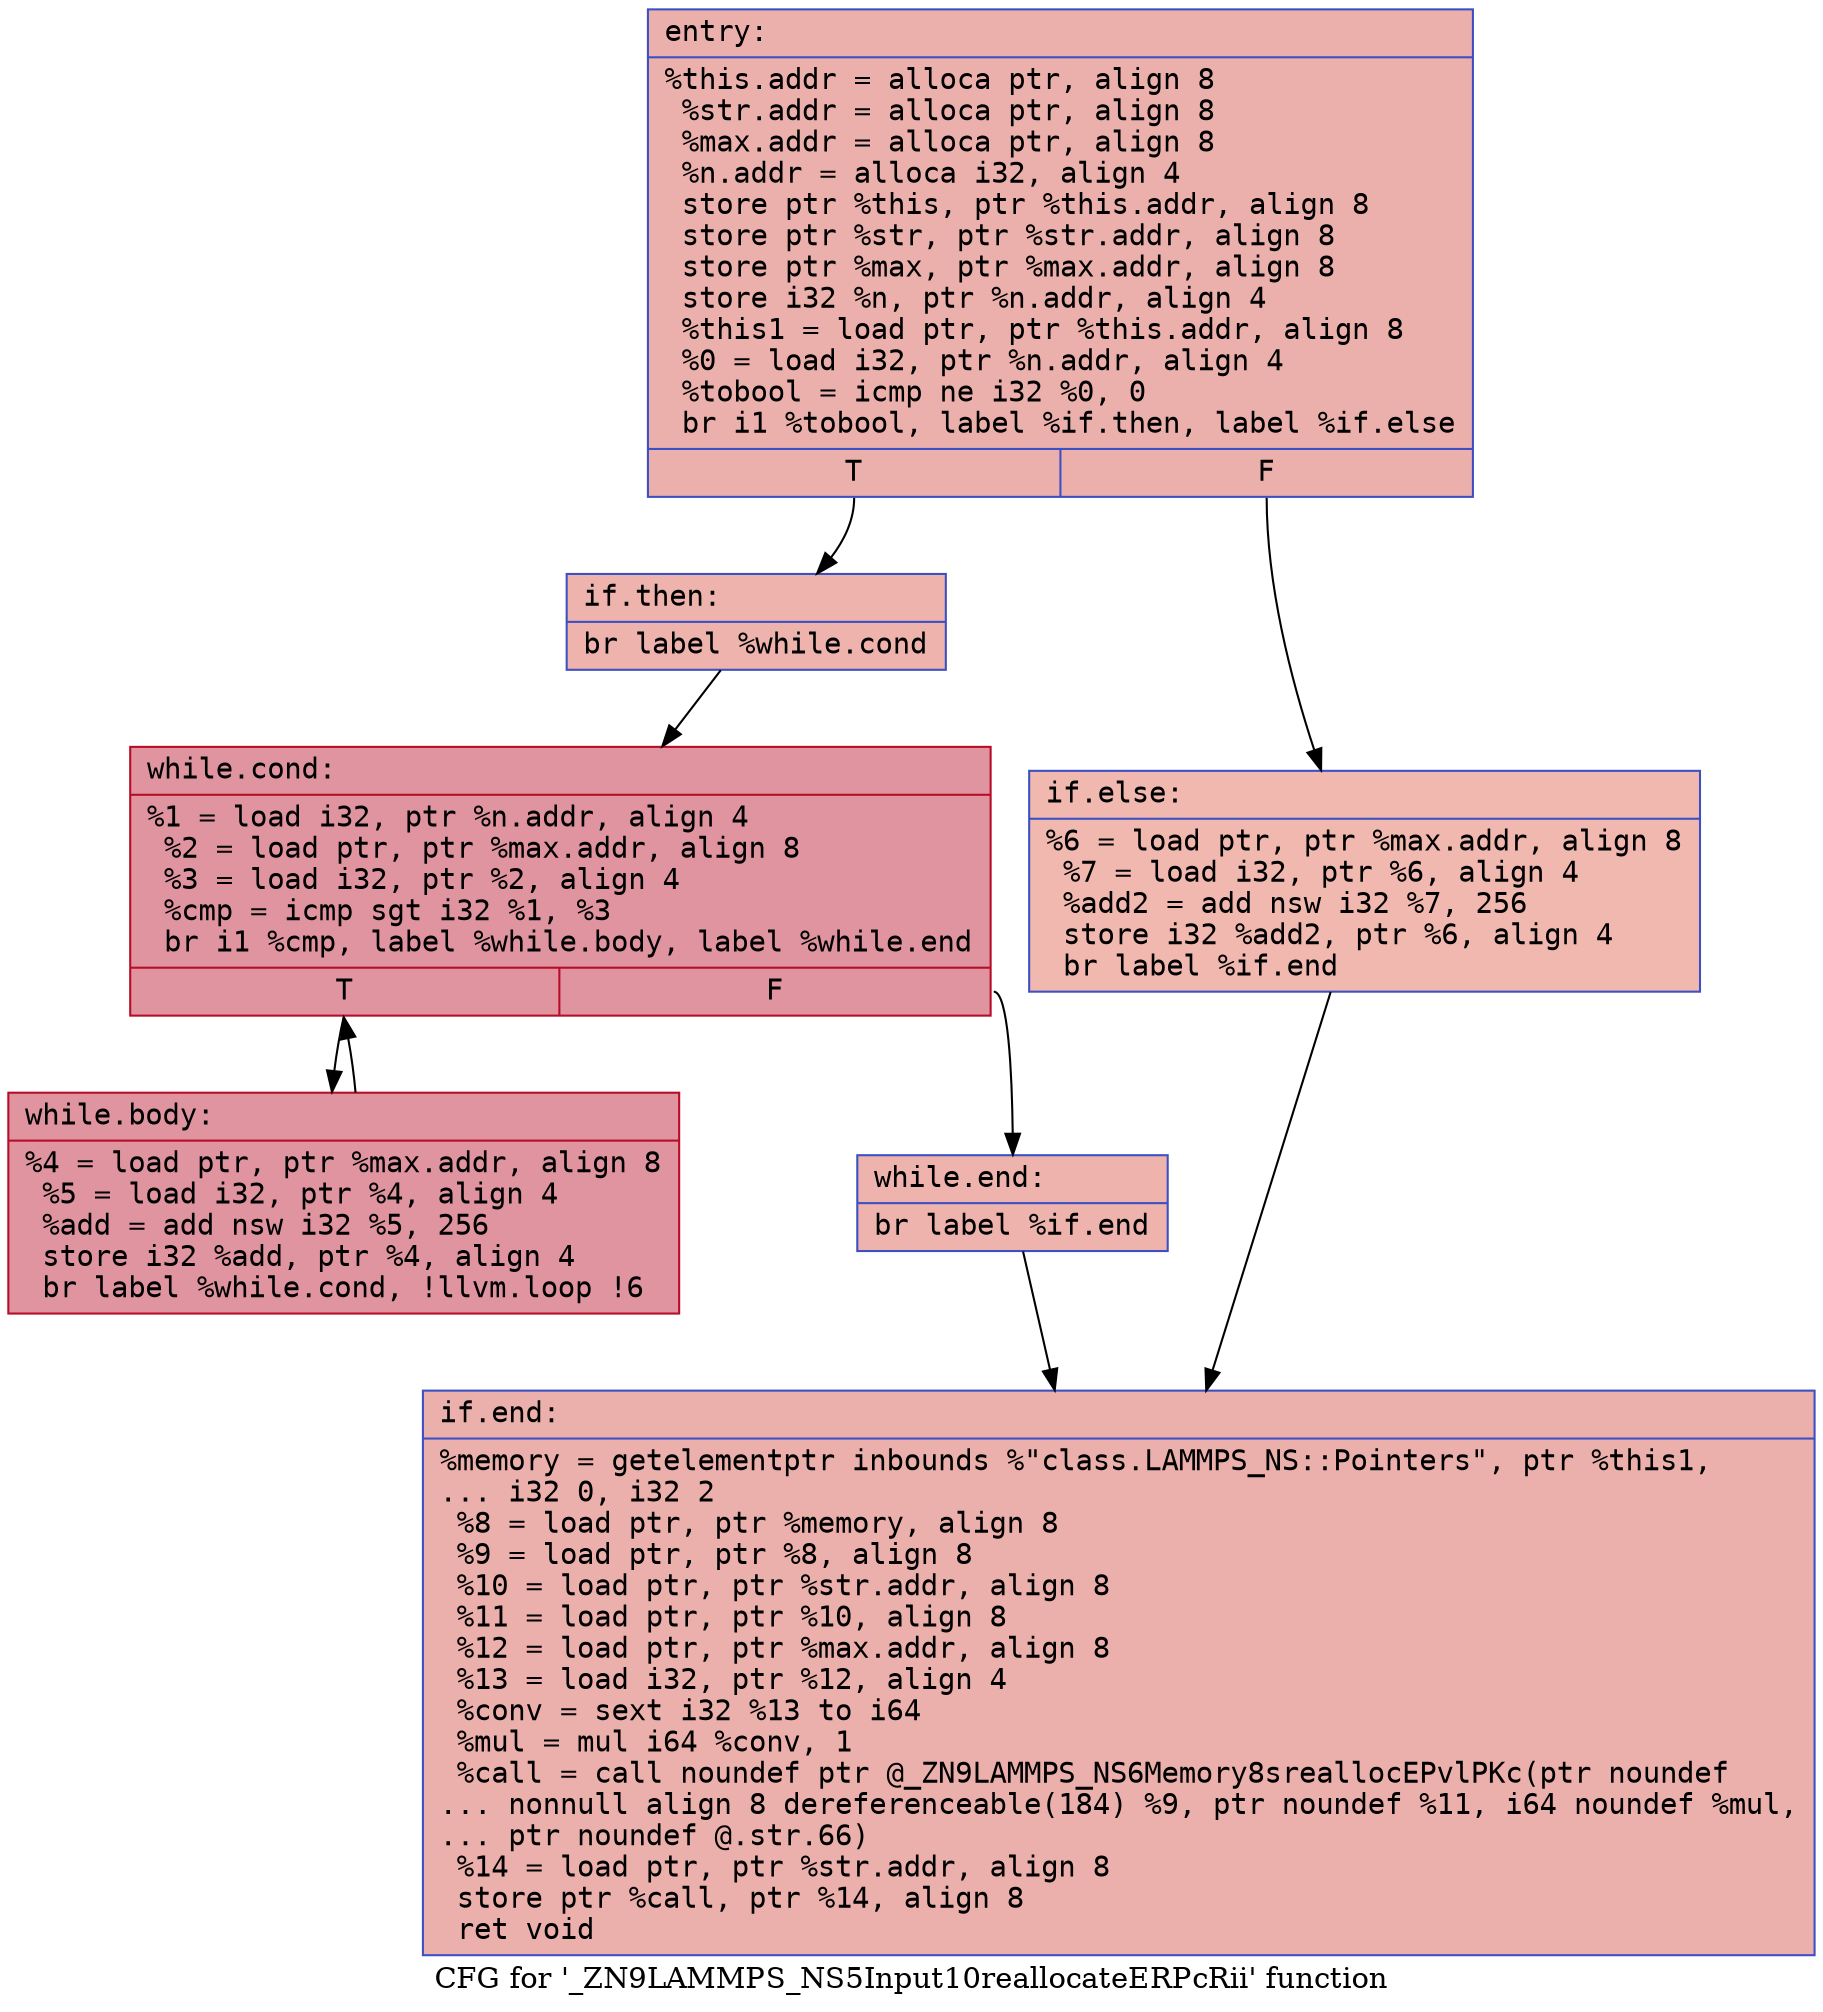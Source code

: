digraph "CFG for '_ZN9LAMMPS_NS5Input10reallocateERPcRii' function" {
	label="CFG for '_ZN9LAMMPS_NS5Input10reallocateERPcRii' function";

	Node0x562873496b60 [shape=record,color="#3d50c3ff", style=filled, fillcolor="#d24b4070" fontname="Courier",label="{entry:\l|  %this.addr = alloca ptr, align 8\l  %str.addr = alloca ptr, align 8\l  %max.addr = alloca ptr, align 8\l  %n.addr = alloca i32, align 4\l  store ptr %this, ptr %this.addr, align 8\l  store ptr %str, ptr %str.addr, align 8\l  store ptr %max, ptr %max.addr, align 8\l  store i32 %n, ptr %n.addr, align 4\l  %this1 = load ptr, ptr %this.addr, align 8\l  %0 = load i32, ptr %n.addr, align 4\l  %tobool = icmp ne i32 %0, 0\l  br i1 %tobool, label %if.then, label %if.else\l|{<s0>T|<s1>F}}"];
	Node0x562873496b60:s0 -> Node0x5628734f23a0[tooltip="entry -> if.then\nProbability 62.50%" ];
	Node0x562873496b60:s1 -> Node0x5628734f2410[tooltip="entry -> if.else\nProbability 37.50%" ];
	Node0x5628734f23a0 [shape=record,color="#3d50c3ff", style=filled, fillcolor="#d6524470" fontname="Courier",label="{if.then:\l|  br label %while.cond\l}"];
	Node0x5628734f23a0 -> Node0x5628734f26d0[tooltip="if.then -> while.cond\nProbability 100.00%" ];
	Node0x5628734f26d0 [shape=record,color="#b70d28ff", style=filled, fillcolor="#b70d2870" fontname="Courier",label="{while.cond:\l|  %1 = load i32, ptr %n.addr, align 4\l  %2 = load ptr, ptr %max.addr, align 8\l  %3 = load i32, ptr %2, align 4\l  %cmp = icmp sgt i32 %1, %3\l  br i1 %cmp, label %while.body, label %while.end\l|{<s0>T|<s1>F}}"];
	Node0x5628734f26d0:s0 -> Node0x5628734f29f0[tooltip="while.cond -> while.body\nProbability 96.88%" ];
	Node0x5628734f26d0:s1 -> Node0x5628734f2a70[tooltip="while.cond -> while.end\nProbability 3.12%" ];
	Node0x5628734f29f0 [shape=record,color="#b70d28ff", style=filled, fillcolor="#b70d2870" fontname="Courier",label="{while.body:\l|  %4 = load ptr, ptr %max.addr, align 8\l  %5 = load i32, ptr %4, align 4\l  %add = add nsw i32 %5, 256\l  store i32 %add, ptr %4, align 4\l  br label %while.cond, !llvm.loop !6\l}"];
	Node0x5628734f29f0 -> Node0x5628734f26d0[tooltip="while.body -> while.cond\nProbability 100.00%" ];
	Node0x5628734f2a70 [shape=record,color="#3d50c3ff", style=filled, fillcolor="#d6524470" fontname="Courier",label="{while.end:\l|  br label %if.end\l}"];
	Node0x5628734f2a70 -> Node0x5628734f2fe0[tooltip="while.end -> if.end\nProbability 100.00%" ];
	Node0x5628734f2410 [shape=record,color="#3d50c3ff", style=filled, fillcolor="#dc5d4a70" fontname="Courier",label="{if.else:\l|  %6 = load ptr, ptr %max.addr, align 8\l  %7 = load i32, ptr %6, align 4\l  %add2 = add nsw i32 %7, 256\l  store i32 %add2, ptr %6, align 4\l  br label %if.end\l}"];
	Node0x5628734f2410 -> Node0x5628734f2fe0[tooltip="if.else -> if.end\nProbability 100.00%" ];
	Node0x5628734f2fe0 [shape=record,color="#3d50c3ff", style=filled, fillcolor="#d24b4070" fontname="Courier",label="{if.end:\l|  %memory = getelementptr inbounds %\"class.LAMMPS_NS::Pointers\", ptr %this1,\l... i32 0, i32 2\l  %8 = load ptr, ptr %memory, align 8\l  %9 = load ptr, ptr %8, align 8\l  %10 = load ptr, ptr %str.addr, align 8\l  %11 = load ptr, ptr %10, align 8\l  %12 = load ptr, ptr %max.addr, align 8\l  %13 = load i32, ptr %12, align 4\l  %conv = sext i32 %13 to i64\l  %mul = mul i64 %conv, 1\l  %call = call noundef ptr @_ZN9LAMMPS_NS6Memory8sreallocEPvlPKc(ptr noundef\l... nonnull align 8 dereferenceable(184) %9, ptr noundef %11, i64 noundef %mul,\l... ptr noundef @.str.66)\l  %14 = load ptr, ptr %str.addr, align 8\l  store ptr %call, ptr %14, align 8\l  ret void\l}"];
}

